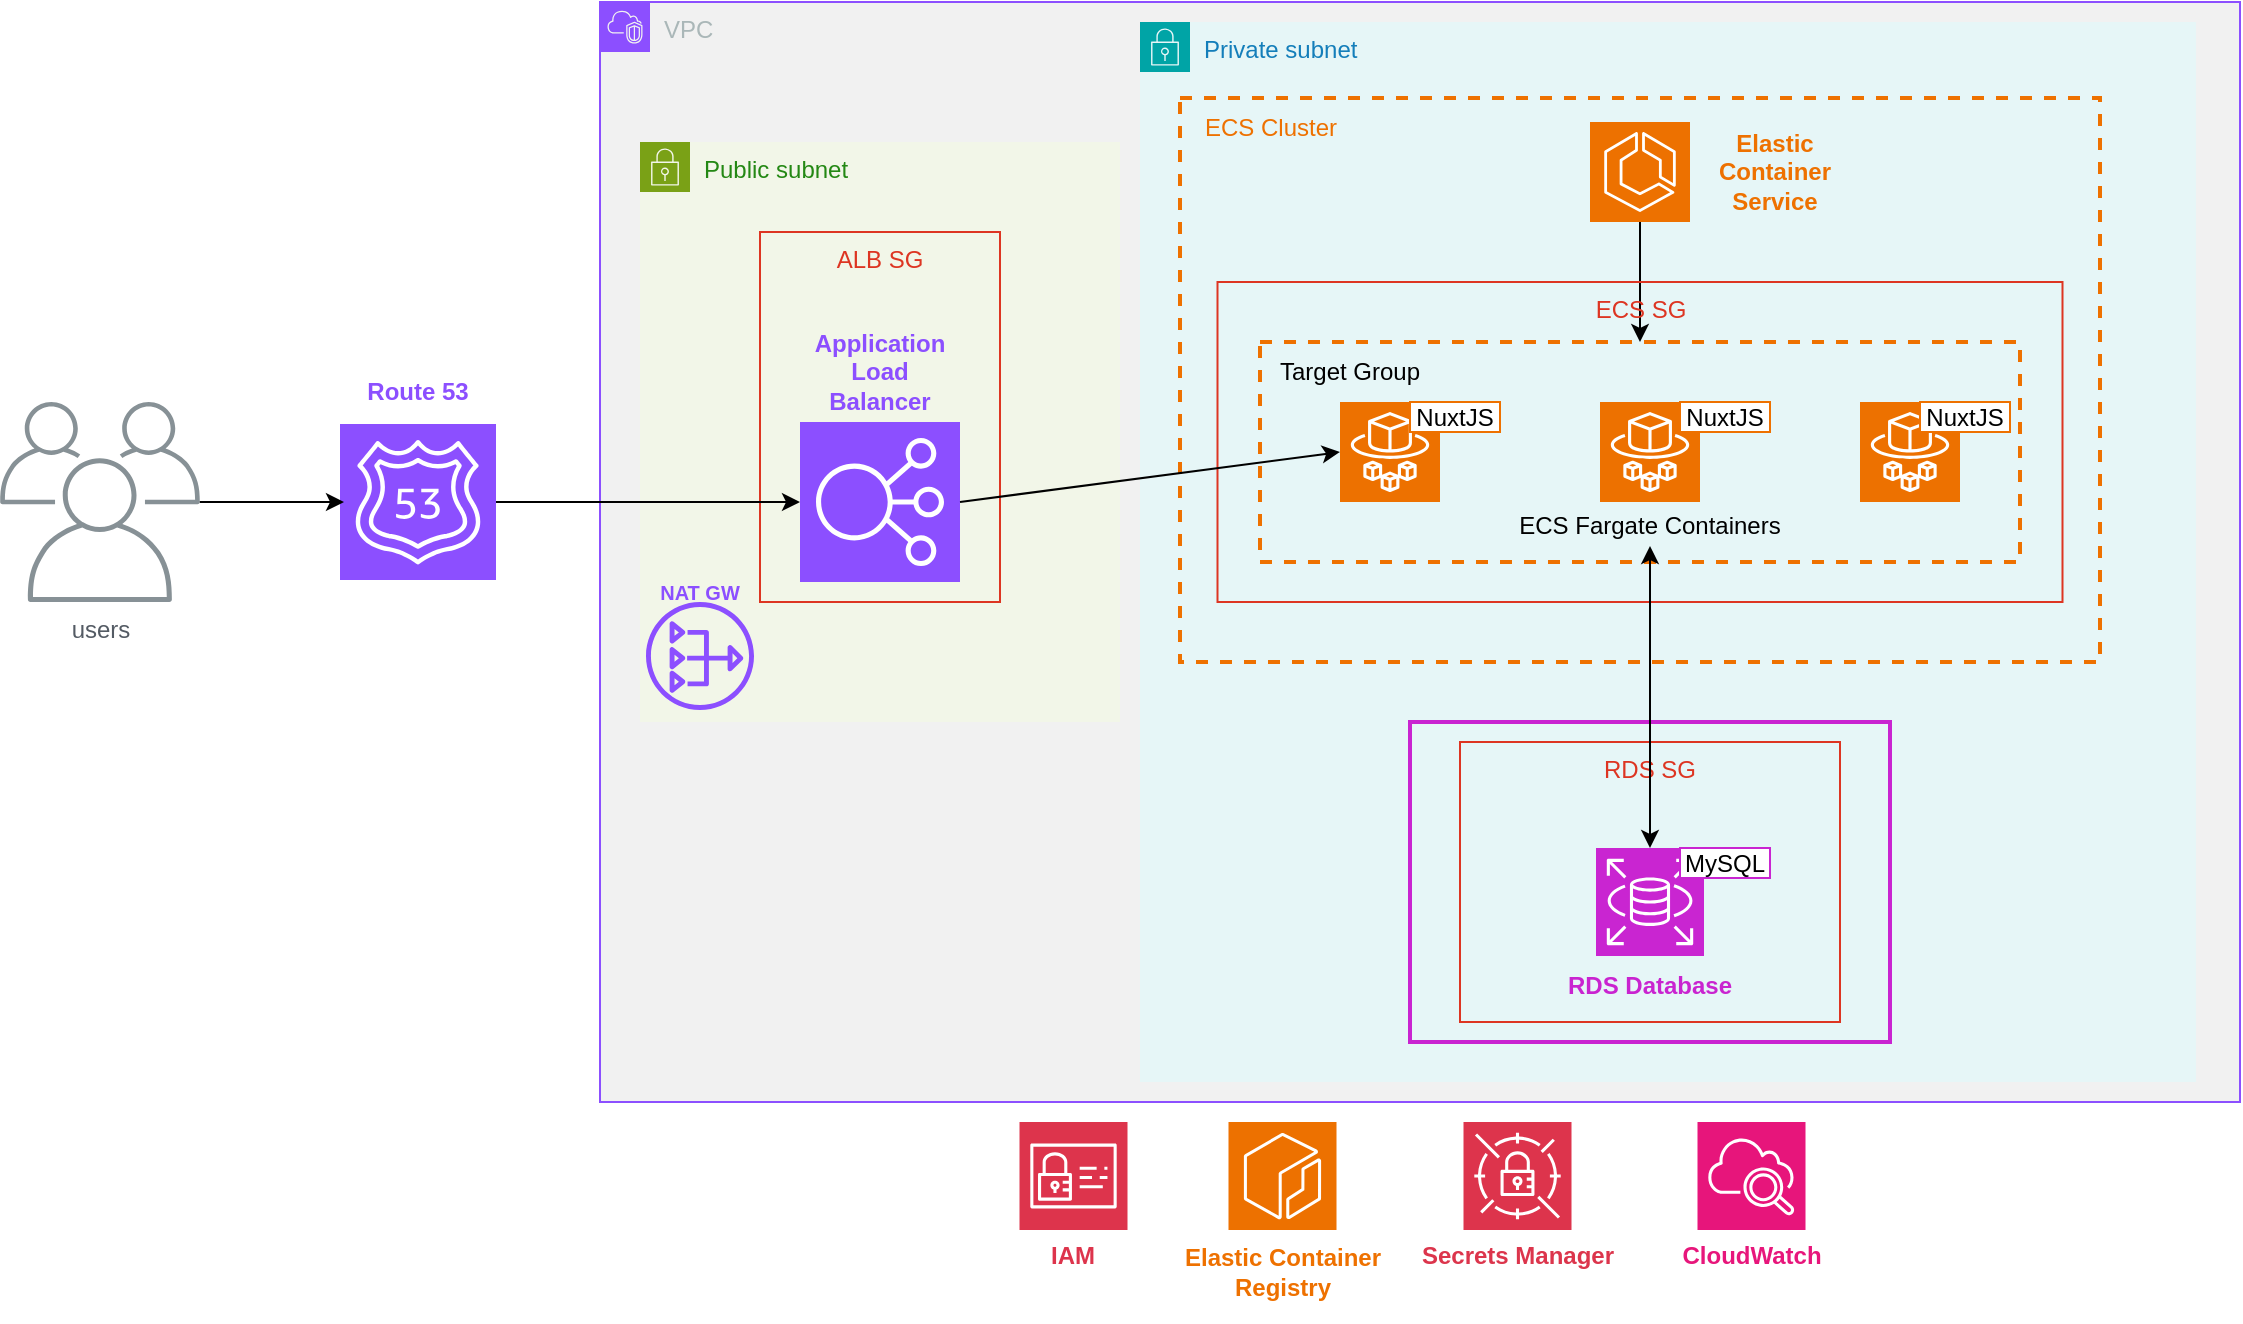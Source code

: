 <mxfile version="28.2.5">
  <diagram id="ec2-asg-alb-rds" name="EC2 ASG + ALB + RDS">
    <mxGraphModel dx="1627" dy="1048" grid="1" gridSize="10" guides="1" tooltips="1" connect="1" arrows="1" fold="1" page="1" pageScale="1" pageWidth="1800" pageHeight="1000" math="0" shadow="0">
      <root>
        <mxCell id="0" />
        <mxCell id="1" parent="0" />
        <mxCell id="TpBE86kgzhyo8fa6iWt--13" value="VPC" style="points=[[0,0],[0.25,0],[0.5,0],[0.75,0],[1,0],[1,0.25],[1,0.5],[1,0.75],[1,1],[0.75,1],[0.5,1],[0.25,1],[0,1],[0,0.75],[0,0.5],[0,0.25]];outlineConnect=0;gradientColor=none;html=1;whiteSpace=wrap;fontSize=12;fontStyle=0;container=1;pointerEvents=0;collapsible=0;recursiveResize=0;shape=mxgraph.aws4.group;grIcon=mxgraph.aws4.group_vpc2;strokeColor=#8C4FFF;fillColor=#F1F1F1;verticalAlign=top;align=left;spacingLeft=30;fontColor=#AAB7B8;dashed=0;" vertex="1" parent="1">
          <mxGeometry x="540" y="240" width="820" height="550" as="geometry" />
        </mxCell>
        <mxCell id="TpBE86kgzhyo8fa6iWt--14" value="Public subnet" style="points=[[0,0],[0.25,0],[0.5,0],[0.75,0],[1,0],[1,0.25],[1,0.5],[1,0.75],[1,1],[0.75,1],[0.5,1],[0.25,1],[0,1],[0,0.75],[0,0.5],[0,0.25]];outlineConnect=0;gradientColor=none;html=1;whiteSpace=wrap;fontSize=12;fontStyle=0;container=1;pointerEvents=0;collapsible=0;recursiveResize=0;shape=mxgraph.aws4.group;grIcon=mxgraph.aws4.group_security_group;grStroke=0;strokeColor=#7AA116;fillColor=#F2F6E8;verticalAlign=top;align=left;spacingLeft=30;fontColor=#248814;dashed=0;" vertex="1" parent="TpBE86kgzhyo8fa6iWt--13">
          <mxGeometry x="20" y="70" width="240" height="290" as="geometry" />
        </mxCell>
        <mxCell id="TpBE86kgzhyo8fa6iWt--17" value="ALB SG" style="fillColor=none;strokeColor=#DD3522;verticalAlign=top;fontStyle=0;fontColor=#DD3522;whiteSpace=wrap;html=1;" vertex="1" parent="TpBE86kgzhyo8fa6iWt--14">
          <mxGeometry x="60" y="45" width="120" height="185" as="geometry" />
        </mxCell>
        <mxCell id="TpBE86kgzhyo8fa6iWt--31" value="&lt;font style=&quot;color: light-dark(rgb(140, 79, 255), rgb(237, 237, 237));&quot;&gt;&lt;b&gt;Application Load Balancer&lt;/b&gt;&lt;/font&gt;" style="text;html=1;align=center;verticalAlign=middle;whiteSpace=wrap;rounded=0;" vertex="1" parent="TpBE86kgzhyo8fa6iWt--14">
          <mxGeometry x="90" y="100" width="60" height="30" as="geometry" />
        </mxCell>
        <mxCell id="TpBE86kgzhyo8fa6iWt--6" value="" style="sketch=0;points=[[0,0,0],[0.25,0,0],[0.5,0,0],[0.75,0,0],[1,0,0],[0,1,0],[0.25,1,0],[0.5,1,0],[0.75,1,0],[1,1,0],[0,0.25,0],[0,0.5,0],[0,0.75,0],[1,0.25,0],[1,0.5,0],[1,0.75,0]];outlineConnect=0;fontColor=#232F3E;fillColor=#8C4FFF;strokeColor=#ffffff;dashed=0;verticalLabelPosition=bottom;verticalAlign=top;align=center;html=1;fontSize=12;fontStyle=0;aspect=fixed;shape=mxgraph.aws4.resourceIcon;resIcon=mxgraph.aws4.elastic_load_balancing;" vertex="1" parent="TpBE86kgzhyo8fa6iWt--14">
          <mxGeometry x="80" y="140" width="80" height="80" as="geometry" />
        </mxCell>
        <mxCell id="TpBE86kgzhyo8fa6iWt--69" value="" style="group;movable=1;resizable=1;rotatable=1;deletable=1;editable=1;locked=0;connectable=1;" vertex="1" connectable="0" parent="TpBE86kgzhyo8fa6iWt--14">
          <mxGeometry y="210" width="60" height="74" as="geometry" />
        </mxCell>
        <mxCell id="TpBE86kgzhyo8fa6iWt--70" value="&lt;font style=&quot;color: light-dark(rgb(140, 79, 255), rgb(237, 237, 237)); font-size: 10px;&quot;&gt;&lt;b&gt;NAT GW&lt;/b&gt;&lt;/font&gt;" style="text;html=1;align=center;verticalAlign=middle;whiteSpace=wrap;rounded=0;movable=0;resizable=0;rotatable=0;deletable=0;editable=0;locked=1;connectable=0;" vertex="1" parent="TpBE86kgzhyo8fa6iWt--69">
          <mxGeometry width="60" height="29" as="geometry" />
        </mxCell>
        <mxCell id="TpBE86kgzhyo8fa6iWt--71" value="" style="sketch=0;outlineConnect=0;fontColor=#232F3E;gradientColor=none;fillColor=#8C4FFF;strokeColor=none;dashed=0;verticalLabelPosition=bottom;verticalAlign=top;align=center;html=1;fontSize=12;fontStyle=0;aspect=fixed;pointerEvents=1;shape=mxgraph.aws4.nat_gateway;movable=0;resizable=0;rotatable=0;deletable=0;editable=0;locked=1;connectable=0;" vertex="1" parent="TpBE86kgzhyo8fa6iWt--69">
          <mxGeometry x="3" y="20" width="54" height="54" as="geometry" />
        </mxCell>
        <mxCell id="TpBE86kgzhyo8fa6iWt--15" value="Private subnet" style="points=[[0,0],[0.25,0],[0.5,0],[0.75,0],[1,0],[1,0.25],[1,0.5],[1,0.75],[1,1],[0.75,1],[0.5,1],[0.25,1],[0,1],[0,0.75],[0,0.5],[0,0.25]];outlineConnect=0;gradientColor=none;html=1;whiteSpace=wrap;fontSize=12;fontStyle=0;container=1;pointerEvents=0;collapsible=0;recursiveResize=0;shape=mxgraph.aws4.group;grIcon=mxgraph.aws4.group_security_group;grStroke=0;strokeColor=#00A4A6;fillColor=#E6F6F7;verticalAlign=top;align=left;spacingLeft=30;fontColor=#147EBA;dashed=0;" vertex="1" parent="TpBE86kgzhyo8fa6iWt--13">
          <mxGeometry x="270" y="10" width="528" height="530" as="geometry" />
        </mxCell>
        <mxCell id="TpBE86kgzhyo8fa6iWt--22" value="" style="whiteSpace=wrap;html=1;dashed=1;strokeColor=light-dark(#ee7100, #ededed);fillColor=none;strokeWidth=2;" vertex="1" parent="TpBE86kgzhyo8fa6iWt--15">
          <mxGeometry x="20" y="38" width="460" height="282" as="geometry" />
        </mxCell>
        <mxCell id="TpBE86kgzhyo8fa6iWt--51" style="edgeStyle=orthogonalEdgeStyle;rounded=0;orthogonalLoop=1;jettySize=auto;html=1;exitX=0.5;exitY=1;exitDx=0;exitDy=0;exitPerimeter=0;" edge="1" parent="TpBE86kgzhyo8fa6iWt--15" source="TpBE86kgzhyo8fa6iWt--7" target="TpBE86kgzhyo8fa6iWt--24">
          <mxGeometry relative="1" as="geometry" />
        </mxCell>
        <mxCell id="TpBE86kgzhyo8fa6iWt--7" value="" style="sketch=0;points=[[0,0,0],[0.25,0,0],[0.5,0,0],[0.75,0,0],[1,0,0],[0,1,0],[0.25,1,0],[0.5,1,0],[0.75,1,0],[1,1,0],[0,0.25,0],[0,0.5,0],[0,0.75,0],[1,0.25,0],[1,0.5,0],[1,0.75,0]];outlineConnect=0;fontColor=#232F3E;fillColor=#ED7100;strokeColor=#ffffff;dashed=0;verticalLabelPosition=bottom;verticalAlign=top;align=center;html=1;fontSize=12;fontStyle=0;aspect=fixed;shape=mxgraph.aws4.resourceIcon;resIcon=mxgraph.aws4.ecs;" vertex="1" parent="TpBE86kgzhyo8fa6iWt--15">
          <mxGeometry x="225" y="50" width="50" height="50" as="geometry" />
        </mxCell>
        <mxCell id="TpBE86kgzhyo8fa6iWt--23" value="ECS SG" style="fillColor=none;strokeColor=#DD3522;verticalAlign=top;fontStyle=0;fontColor=#DD3522;whiteSpace=wrap;html=1;" vertex="1" parent="TpBE86kgzhyo8fa6iWt--15">
          <mxGeometry x="38.75" y="130" width="422.5" height="160" as="geometry" />
        </mxCell>
        <mxCell id="TpBE86kgzhyo8fa6iWt--24" value="" style="whiteSpace=wrap;html=1;dashed=1;strokeColor=light-dark(#ee7100, #ededed);fillColor=none;strokeWidth=2;" vertex="1" parent="TpBE86kgzhyo8fa6iWt--15">
          <mxGeometry x="60" y="160" width="380" height="110" as="geometry" />
        </mxCell>
        <mxCell id="TpBE86kgzhyo8fa6iWt--8" value="" style="sketch=0;points=[[0,0,0],[0.25,0,0],[0.5,0,0],[0.75,0,0],[1,0,0],[0,1,0],[0.25,1,0],[0.5,1,0],[0.75,1,0],[1,1,0],[0,0.25,0],[0,0.5,0],[0,0.75,0],[1,0.25,0],[1,0.5,0],[1,0.75,0]];outlineConnect=0;fontColor=#232F3E;fillColor=#ED7100;strokeColor=#ffffff;dashed=0;verticalLabelPosition=bottom;verticalAlign=top;align=center;html=1;fontSize=12;fontStyle=0;aspect=fixed;shape=mxgraph.aws4.resourceIcon;resIcon=mxgraph.aws4.fargate;" vertex="1" parent="TpBE86kgzhyo8fa6iWt--15">
          <mxGeometry x="100" y="190" width="50" height="50" as="geometry" />
        </mxCell>
        <mxCell id="TpBE86kgzhyo8fa6iWt--25" value="" style="sketch=0;points=[[0,0,0],[0.25,0,0],[0.5,0,0],[0.75,0,0],[1,0,0],[0,1,0],[0.25,1,0],[0.5,1,0],[0.75,1,0],[1,1,0],[0,0.25,0],[0,0.5,0],[0,0.75,0],[1,0.25,0],[1,0.5,0],[1,0.75,0]];outlineConnect=0;fontColor=#232F3E;fillColor=#ED7100;strokeColor=#ffffff;dashed=0;verticalLabelPosition=bottom;verticalAlign=top;align=center;html=1;fontSize=12;fontStyle=0;aspect=fixed;shape=mxgraph.aws4.resourceIcon;resIcon=mxgraph.aws4.fargate;" vertex="1" parent="TpBE86kgzhyo8fa6iWt--15">
          <mxGeometry x="230" y="190" width="50" height="50" as="geometry" />
        </mxCell>
        <mxCell id="TpBE86kgzhyo8fa6iWt--26" value="" style="sketch=0;points=[[0,0,0],[0.25,0,0],[0.5,0,0],[0.75,0,0],[1,0,0],[0,1,0],[0.25,1,0],[0.5,1,0],[0.75,1,0],[1,1,0],[0,0.25,0],[0,0.5,0],[0,0.75,0],[1,0.25,0],[1,0.5,0],[1,0.75,0]];outlineConnect=0;fontColor=#232F3E;fillColor=#ED7100;strokeColor=#ffffff;dashed=0;verticalLabelPosition=bottom;verticalAlign=top;align=center;html=1;fontSize=12;fontStyle=0;aspect=fixed;shape=mxgraph.aws4.resourceIcon;resIcon=mxgraph.aws4.fargate;" vertex="1" parent="TpBE86kgzhyo8fa6iWt--15">
          <mxGeometry x="360" y="190" width="50" height="50" as="geometry" />
        </mxCell>
        <mxCell id="TpBE86kgzhyo8fa6iWt--27" value="" style="whiteSpace=wrap;html=1;strokeColor=light-dark(#c924d1, #ededed);fillColor=none;strokeWidth=2;" vertex="1" parent="TpBE86kgzhyo8fa6iWt--15">
          <mxGeometry x="135" y="350" width="240" height="160" as="geometry" />
        </mxCell>
        <mxCell id="TpBE86kgzhyo8fa6iWt--28" value="RDS SG" style="fillColor=none;strokeColor=#DD3522;verticalAlign=top;fontStyle=0;fontColor=#DD3522;whiteSpace=wrap;html=1;" vertex="1" parent="TpBE86kgzhyo8fa6iWt--15">
          <mxGeometry x="160" y="360" width="190" height="140" as="geometry" />
        </mxCell>
        <mxCell id="TpBE86kgzhyo8fa6iWt--47" style="edgeStyle=orthogonalEdgeStyle;rounded=0;orthogonalLoop=1;jettySize=auto;html=1;startArrow=classic;startFill=1;" edge="1" parent="TpBE86kgzhyo8fa6iWt--15" source="TpBE86kgzhyo8fa6iWt--9" target="TpBE86kgzhyo8fa6iWt--40">
          <mxGeometry relative="1" as="geometry" />
        </mxCell>
        <mxCell id="TpBE86kgzhyo8fa6iWt--9" value="" style="sketch=0;points=[[0,0,0],[0.25,0,0],[0.5,0,0],[0.75,0,0],[1,0,0],[0,1,0],[0.25,1,0],[0.5,1,0],[0.75,1,0],[1,1,0],[0,0.25,0],[0,0.5,0],[0,0.75,0],[1,0.25,0],[1,0.5,0],[1,0.75,0]];outlineConnect=0;fontColor=#232F3E;fillColor=#C925D1;strokeColor=#ffffff;dashed=0;verticalLabelPosition=bottom;verticalAlign=top;align=center;html=1;fontSize=12;fontStyle=0;aspect=fixed;shape=mxgraph.aws4.resourceIcon;resIcon=mxgraph.aws4.rds;" vertex="1" parent="TpBE86kgzhyo8fa6iWt--15">
          <mxGeometry x="228" y="413" width="54" height="54" as="geometry" />
        </mxCell>
        <mxCell id="TpBE86kgzhyo8fa6iWt--34" value="&lt;font style=&quot;color: light-dark(rgb(238, 113, 0), rgb(237, 237, 237));&quot;&gt;ECS Cluster&lt;/font&gt;" style="text;html=1;align=center;verticalAlign=middle;whiteSpace=wrap;rounded=0;" vertex="1" parent="TpBE86kgzhyo8fa6iWt--15">
          <mxGeometry x="20" y="38" width="91.25" height="30" as="geometry" />
        </mxCell>
        <mxCell id="TpBE86kgzhyo8fa6iWt--39" value="Target Group" style="text;html=1;align=center;verticalAlign=middle;whiteSpace=wrap;rounded=0;" vertex="1" parent="TpBE86kgzhyo8fa6iWt--15">
          <mxGeometry x="60" y="160" width="90" height="30" as="geometry" />
        </mxCell>
        <mxCell id="TpBE86kgzhyo8fa6iWt--40" value="ECS Fargate Containers" style="text;html=1;align=center;verticalAlign=middle;whiteSpace=wrap;rounded=0;" vertex="1" parent="TpBE86kgzhyo8fa6iWt--15">
          <mxGeometry x="75" y="242" width="360" height="20" as="geometry" />
        </mxCell>
        <mxCell id="TpBE86kgzhyo8fa6iWt--41" value="&lt;font style=&quot;color: light-dark(rgb(201, 36, 208), rgb(237, 237, 237));&quot;&gt;&lt;b&gt;RDS Database&lt;/b&gt;&lt;/font&gt;" style="text;html=1;align=center;verticalAlign=middle;whiteSpace=wrap;rounded=0;" vertex="1" parent="TpBE86kgzhyo8fa6iWt--15">
          <mxGeometry x="65" y="467" width="380" height="30" as="geometry" />
        </mxCell>
        <mxCell id="TpBE86kgzhyo8fa6iWt--50" value="&lt;font style=&quot;color: light-dark(rgb(238, 113, 0), rgb(237, 237, 237));&quot;&gt;&lt;b&gt;Elastic Container Service&lt;/b&gt;&lt;/font&gt;" style="text;html=1;align=center;verticalAlign=middle;whiteSpace=wrap;rounded=0;" vertex="1" parent="TpBE86kgzhyo8fa6iWt--15">
          <mxGeometry x="282" y="50" width="71.25" height="50" as="geometry" />
        </mxCell>
        <mxCell id="TpBE86kgzhyo8fa6iWt--60" value="NuxtJS" style="text;html=1;align=center;verticalAlign=middle;whiteSpace=wrap;rounded=0;fillColor=default;strokeColor=light-dark(#ee7100, #ededed);" vertex="1" parent="TpBE86kgzhyo8fa6iWt--15">
          <mxGeometry x="135" y="190" width="45" height="15" as="geometry" />
        </mxCell>
        <mxCell id="TpBE86kgzhyo8fa6iWt--61" value="NuxtJS" style="text;html=1;align=center;verticalAlign=middle;whiteSpace=wrap;rounded=0;fillColor=default;strokeColor=light-dark(#ee7100, #ededed);" vertex="1" parent="TpBE86kgzhyo8fa6iWt--15">
          <mxGeometry x="270" y="190" width="45" height="15" as="geometry" />
        </mxCell>
        <mxCell id="TpBE86kgzhyo8fa6iWt--64" value="NuxtJS" style="text;html=1;align=center;verticalAlign=middle;whiteSpace=wrap;rounded=0;fillColor=default;strokeColor=light-dark(#ee7100, #ededed);" vertex="1" parent="TpBE86kgzhyo8fa6iWt--15">
          <mxGeometry x="390" y="190" width="45" height="15" as="geometry" />
        </mxCell>
        <mxCell id="TpBE86kgzhyo8fa6iWt--65" value="MySQL" style="text;html=1;align=center;verticalAlign=middle;whiteSpace=wrap;rounded=0;fillColor=default;strokeColor=light-dark(#c924d1, #ededed);" vertex="1" parent="TpBE86kgzhyo8fa6iWt--15">
          <mxGeometry x="270" y="413" width="45" height="15" as="geometry" />
        </mxCell>
        <mxCell id="TpBE86kgzhyo8fa6iWt--46" value="" style="endArrow=classic;html=1;rounded=0;entryX=0;entryY=0.5;entryDx=0;entryDy=0;entryPerimeter=0;exitX=1;exitY=0.5;exitDx=0;exitDy=0;exitPerimeter=0;" edge="1" parent="TpBE86kgzhyo8fa6iWt--13" source="TpBE86kgzhyo8fa6iWt--6" target="TpBE86kgzhyo8fa6iWt--8">
          <mxGeometry width="50" height="50" relative="1" as="geometry">
            <mxPoint x="198.75" y="260" as="sourcePoint" />
            <mxPoint x="338.75" y="250" as="targetPoint" />
          </mxGeometry>
        </mxCell>
        <mxCell id="TpBE86kgzhyo8fa6iWt--3" value="users" style="sketch=0;outlineConnect=0;gradientColor=none;fontColor=#545B64;strokeColor=none;fillColor=#879196;dashed=0;verticalLabelPosition=bottom;verticalAlign=top;align=center;html=1;fontSize=12;fontStyle=0;aspect=fixed;shape=mxgraph.aws4.illustration_users;pointerEvents=1" vertex="1" parent="1">
          <mxGeometry x="240" y="440" width="100" height="100" as="geometry" />
        </mxCell>
        <mxCell id="TpBE86kgzhyo8fa6iWt--4" value="" style="sketch=0;points=[[0,0,0],[0.25,0,0],[0.5,0,0],[0.75,0,0],[1,0,0],[0,1,0],[0.25,1,0],[0.5,1,0],[0.75,1,0],[1,1,0],[0,0.25,0],[0,0.5,0],[0,0.75,0],[1,0.25,0],[1,0.5,0],[1,0.75,0]];outlineConnect=0;fontColor=#232F3E;fillColor=#8C4FFF;strokeColor=#ffffff;dashed=0;verticalLabelPosition=bottom;verticalAlign=top;align=center;html=1;fontSize=12;fontStyle=0;aspect=fixed;shape=mxgraph.aws4.resourceIcon;resIcon=mxgraph.aws4.route_53;" vertex="1" parent="1">
          <mxGeometry x="410" y="451" width="78" height="78" as="geometry" />
        </mxCell>
        <mxCell id="TpBE86kgzhyo8fa6iWt--29" style="edgeStyle=orthogonalEdgeStyle;rounded=0;orthogonalLoop=1;jettySize=auto;html=1;entryX=0;entryY=0.5;entryDx=0;entryDy=0;entryPerimeter=0;" edge="1" parent="1" source="TpBE86kgzhyo8fa6iWt--3">
          <mxGeometry relative="1" as="geometry">
            <mxPoint x="412" y="490" as="targetPoint" />
          </mxGeometry>
        </mxCell>
        <mxCell id="TpBE86kgzhyo8fa6iWt--33" value="&lt;font style=&quot;color: light-dark(rgb(140, 79, 255), rgb(237, 237, 237));&quot;&gt;&lt;b&gt;Route 53&lt;/b&gt;&lt;/font&gt;" style="text;html=1;align=center;verticalAlign=middle;whiteSpace=wrap;rounded=0;" vertex="1" parent="1">
          <mxGeometry x="419" y="420" width="60" height="30" as="geometry" />
        </mxCell>
        <mxCell id="TpBE86kgzhyo8fa6iWt--68" style="edgeStyle=orthogonalEdgeStyle;rounded=0;orthogonalLoop=1;jettySize=auto;html=1;exitX=1;exitY=0.5;exitDx=0;exitDy=0;exitPerimeter=0;entryX=0;entryY=0.5;entryDx=0;entryDy=0;entryPerimeter=0;" edge="1" parent="1" source="TpBE86kgzhyo8fa6iWt--4" target="TpBE86kgzhyo8fa6iWt--6">
          <mxGeometry relative="1" as="geometry" />
        </mxCell>
        <mxCell id="TpBE86kgzhyo8fa6iWt--72" value="" style="group" vertex="1" connectable="0" parent="1">
          <mxGeometry x="749.25" y="800" width="401.5" height="100" as="geometry" />
        </mxCell>
        <mxCell id="TpBE86kgzhyo8fa6iWt--73" value="&lt;font style=&quot;color: light-dark(rgb(238, 113, 0), rgb(237, 237, 237));&quot;&gt;&lt;b&gt;Elastic Container Registry&lt;/b&gt;&lt;/font&gt;" style="text;html=1;align=center;verticalAlign=middle;whiteSpace=wrap;rounded=0;" vertex="1" parent="TpBE86kgzhyo8fa6iWt--72">
          <mxGeometry x="81.5" y="50" width="101" height="50" as="geometry" />
        </mxCell>
        <mxCell id="TpBE86kgzhyo8fa6iWt--74" value="" style="group" vertex="1" connectable="0" parent="TpBE86kgzhyo8fa6iWt--72">
          <mxGeometry width="401.5" height="82" as="geometry" />
        </mxCell>
        <mxCell id="TpBE86kgzhyo8fa6iWt--75" value="" style="sketch=0;points=[[0,0,0],[0.25,0,0],[0.5,0,0],[0.75,0,0],[1,0,0],[0,1,0],[0.25,1,0],[0.5,1,0],[0.75,1,0],[1,1,0],[0,0.25,0],[0,0.5,0],[0,0.75,0],[1,0.25,0],[1,0.5,0],[1,0.75,0]];points=[[0,0,0],[0.25,0,0],[0.5,0,0],[0.75,0,0],[1,0,0],[0,1,0],[0.25,1,0],[0.5,1,0],[0.75,1,0],[1,1,0],[0,0.25,0],[0,0.5,0],[0,0.75,0],[1,0.25,0],[1,0.5,0],[1,0.75,0]];outlineConnect=0;fontColor=#232F3E;fillColor=#E7157B;strokeColor=#ffffff;dashed=0;verticalLabelPosition=bottom;verticalAlign=top;align=center;html=1;fontSize=12;fontStyle=0;aspect=fixed;shape=mxgraph.aws4.resourceIcon;resIcon=mxgraph.aws4.cloudwatch_2;" vertex="1" parent="TpBE86kgzhyo8fa6iWt--74">
          <mxGeometry x="339.5" width="54" height="54" as="geometry" />
        </mxCell>
        <mxCell id="TpBE86kgzhyo8fa6iWt--76" value="" style="sketch=0;points=[[0,0,0],[0.25,0,0],[0.5,0,0],[0.75,0,0],[1,0,0],[0,1,0],[0.25,1,0],[0.5,1,0],[0.75,1,0],[1,1,0],[0,0.25,0],[0,0.5,0],[0,0.75,0],[1,0.25,0],[1,0.5,0],[1,0.75,0]];outlineConnect=0;fontColor=#232F3E;fillColor=#ED7100;strokeColor=#ffffff;dashed=0;verticalLabelPosition=bottom;verticalAlign=top;align=center;html=1;fontSize=12;fontStyle=0;aspect=fixed;shape=mxgraph.aws4.resourceIcon;resIcon=mxgraph.aws4.ecr;" vertex="1" parent="TpBE86kgzhyo8fa6iWt--74">
          <mxGeometry x="105" width="54" height="54" as="geometry" />
        </mxCell>
        <mxCell id="TpBE86kgzhyo8fa6iWt--77" value="" style="sketch=0;points=[[0,0,0],[0.25,0,0],[0.5,0,0],[0.75,0,0],[1,0,0],[0,1,0],[0.25,1,0],[0.5,1,0],[0.75,1,0],[1,1,0],[0,0.25,0],[0,0.5,0],[0,0.75,0],[1,0.25,0],[1,0.5,0],[1,0.75,0]];outlineConnect=0;fontColor=#232F3E;fillColor=#DD344C;strokeColor=#ffffff;dashed=0;verticalLabelPosition=bottom;verticalAlign=top;align=center;html=1;fontSize=12;fontStyle=0;aspect=fixed;shape=mxgraph.aws4.resourceIcon;resIcon=mxgraph.aws4.secrets_manager;" vertex="1" parent="TpBE86kgzhyo8fa6iWt--74">
          <mxGeometry x="222.5" width="54" height="54" as="geometry" />
        </mxCell>
        <mxCell id="TpBE86kgzhyo8fa6iWt--78" value="&lt;font style=&quot;color: light-dark(rgb(220, 53, 76), rgb(237, 237, 237));&quot;&gt;&lt;b style=&quot;&quot;&gt;Secrets Manager&lt;/b&gt;&lt;/font&gt;" style="text;html=1;align=center;verticalAlign=middle;whiteSpace=wrap;rounded=0;" vertex="1" parent="TpBE86kgzhyo8fa6iWt--74">
          <mxGeometry x="199.5" y="52" width="100" height="30" as="geometry" />
        </mxCell>
        <mxCell id="TpBE86kgzhyo8fa6iWt--79" value="&lt;font style=&quot;color: light-dark(rgb(231, 22, 123), rgb(237, 237, 237));&quot;&gt;&lt;b style=&quot;&quot;&gt;CloudWatch&lt;/b&gt;&lt;/font&gt;" style="text;html=1;align=center;verticalAlign=middle;whiteSpace=wrap;rounded=0;" vertex="1" parent="TpBE86kgzhyo8fa6iWt--74">
          <mxGeometry x="331.5" y="52" width="70" height="30" as="geometry" />
        </mxCell>
        <mxCell id="TpBE86kgzhyo8fa6iWt--80" value="" style="sketch=0;points=[[0,0,0],[0.25,0,0],[0.5,0,0],[0.75,0,0],[1,0,0],[0,1,0],[0.25,1,0],[0.5,1,0],[0.75,1,0],[1,1,0],[0,0.25,0],[0,0.5,0],[0,0.75,0],[1,0.25,0],[1,0.5,0],[1,0.75,0]];outlineConnect=0;fontColor=#232F3E;fillColor=#DD344C;strokeColor=#ffffff;dashed=0;verticalLabelPosition=bottom;verticalAlign=top;align=center;html=1;fontSize=12;fontStyle=0;aspect=fixed;shape=mxgraph.aws4.resourceIcon;resIcon=mxgraph.aws4.identity_and_access_management;" vertex="1" parent="TpBE86kgzhyo8fa6iWt--74">
          <mxGeometry x="0.5" width="54" height="54" as="geometry" />
        </mxCell>
        <mxCell id="TpBE86kgzhyo8fa6iWt--81" value="&lt;font style=&quot;color: light-dark(rgb(221, 52, 76), rgb(237, 237, 237));&quot;&gt;&lt;b style=&quot;&quot;&gt;IAM&lt;/b&gt;&lt;/font&gt;" style="text;html=1;align=center;verticalAlign=middle;whiteSpace=wrap;rounded=0;" vertex="1" parent="TpBE86kgzhyo8fa6iWt--74">
          <mxGeometry y="54" width="54.5" height="26" as="geometry" />
        </mxCell>
      </root>
    </mxGraphModel>
  </diagram>
</mxfile>
